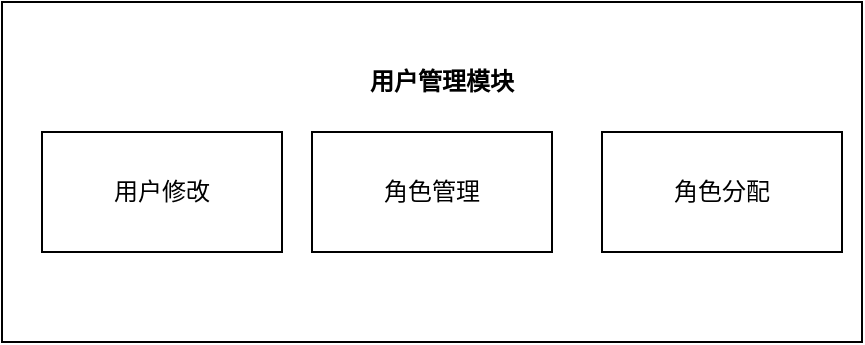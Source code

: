 <mxfile version="13.10.9" type="github">
  <diagram id="TG6XzwXoIYnEAT9lUZbn" name="第 1 页">
    <mxGraphModel dx="1199" dy="664" grid="1" gridSize="10" guides="1" tooltips="1" connect="1" arrows="1" fold="1" page="1" pageScale="1" pageWidth="827" pageHeight="1169" math="0" shadow="0">
      <root>
        <mxCell id="0" />
        <mxCell id="1" parent="0" />
        <mxCell id="LBYuOyS8AOBwnRv0mSZE-3" value="" style="rounded=0;whiteSpace=wrap;html=1;" vertex="1" parent="1">
          <mxGeometry x="90" y="330" width="430" height="170" as="geometry" />
        </mxCell>
        <mxCell id="LBYuOyS8AOBwnRv0mSZE-4" value="用户修改" style="rounded=0;whiteSpace=wrap;html=1;" vertex="1" parent="1">
          <mxGeometry x="110" y="395" width="120" height="60" as="geometry" />
        </mxCell>
        <mxCell id="LBYuOyS8AOBwnRv0mSZE-5" value="角色管理" style="rounded=0;whiteSpace=wrap;html=1;" vertex="1" parent="1">
          <mxGeometry x="245" y="395" width="120" height="60" as="geometry" />
        </mxCell>
        <mxCell id="LBYuOyS8AOBwnRv0mSZE-6" value="角色分配" style="rounded=0;whiteSpace=wrap;html=1;" vertex="1" parent="1">
          <mxGeometry x="390" y="395" width="120" height="60" as="geometry" />
        </mxCell>
        <mxCell id="LBYuOyS8AOBwnRv0mSZE-7" value="&lt;b&gt;用户管理模块&lt;/b&gt;" style="text;html=1;strokeColor=none;fillColor=none;align=center;verticalAlign=middle;whiteSpace=wrap;rounded=0;" vertex="1" parent="1">
          <mxGeometry x="210" y="350" width="200" height="40" as="geometry" />
        </mxCell>
      </root>
    </mxGraphModel>
  </diagram>
</mxfile>
